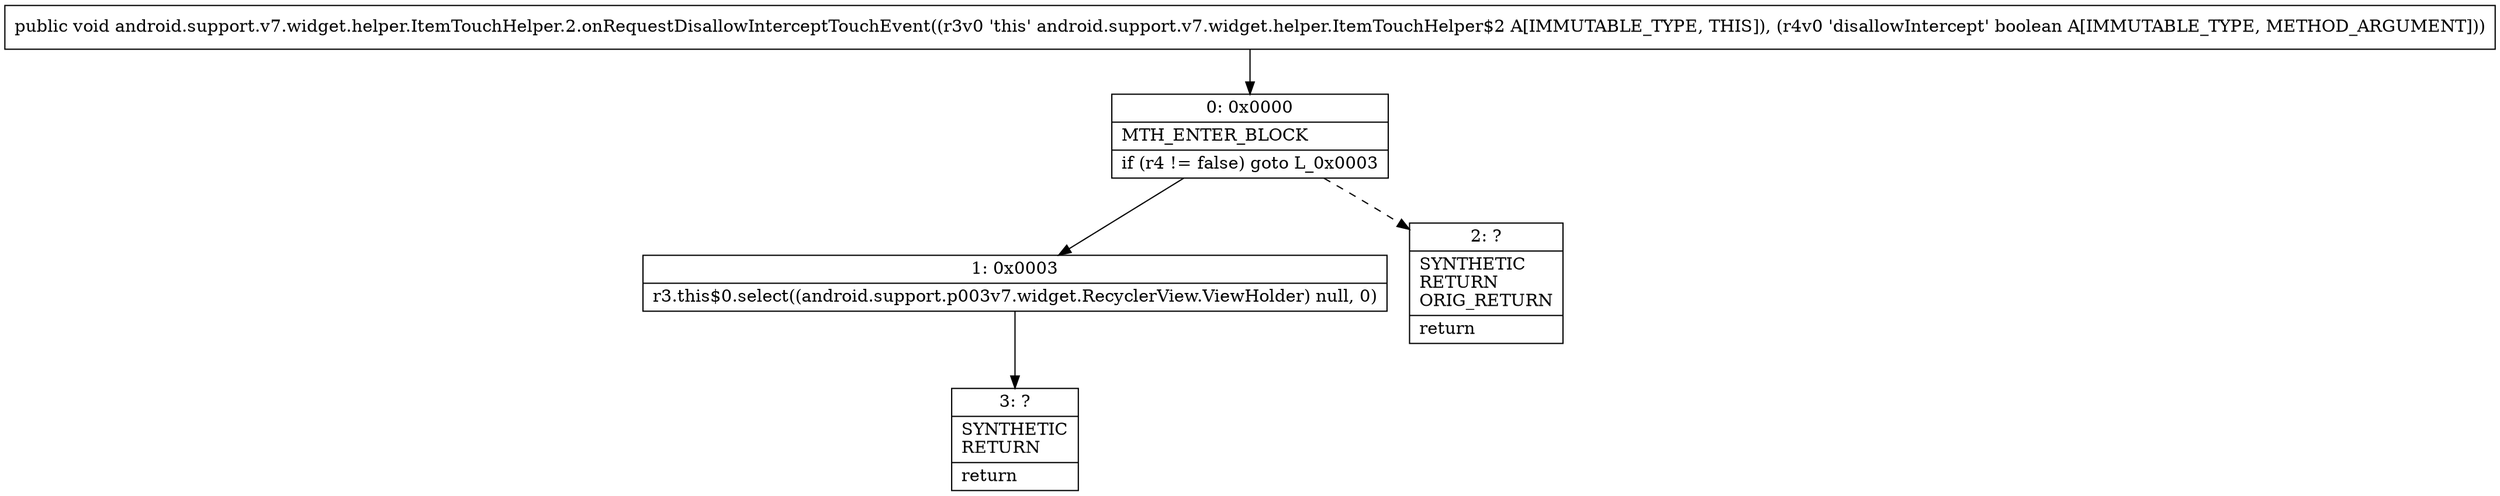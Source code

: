 digraph "CFG forandroid.support.v7.widget.helper.ItemTouchHelper.2.onRequestDisallowInterceptTouchEvent(Z)V" {
Node_0 [shape=record,label="{0\:\ 0x0000|MTH_ENTER_BLOCK\l|if (r4 != false) goto L_0x0003\l}"];
Node_1 [shape=record,label="{1\:\ 0x0003|r3.this$0.select((android.support.p003v7.widget.RecyclerView.ViewHolder) null, 0)\l}"];
Node_2 [shape=record,label="{2\:\ ?|SYNTHETIC\lRETURN\lORIG_RETURN\l|return\l}"];
Node_3 [shape=record,label="{3\:\ ?|SYNTHETIC\lRETURN\l|return\l}"];
MethodNode[shape=record,label="{public void android.support.v7.widget.helper.ItemTouchHelper.2.onRequestDisallowInterceptTouchEvent((r3v0 'this' android.support.v7.widget.helper.ItemTouchHelper$2 A[IMMUTABLE_TYPE, THIS]), (r4v0 'disallowIntercept' boolean A[IMMUTABLE_TYPE, METHOD_ARGUMENT])) }"];
MethodNode -> Node_0;
Node_0 -> Node_1;
Node_0 -> Node_2[style=dashed];
Node_1 -> Node_3;
}

